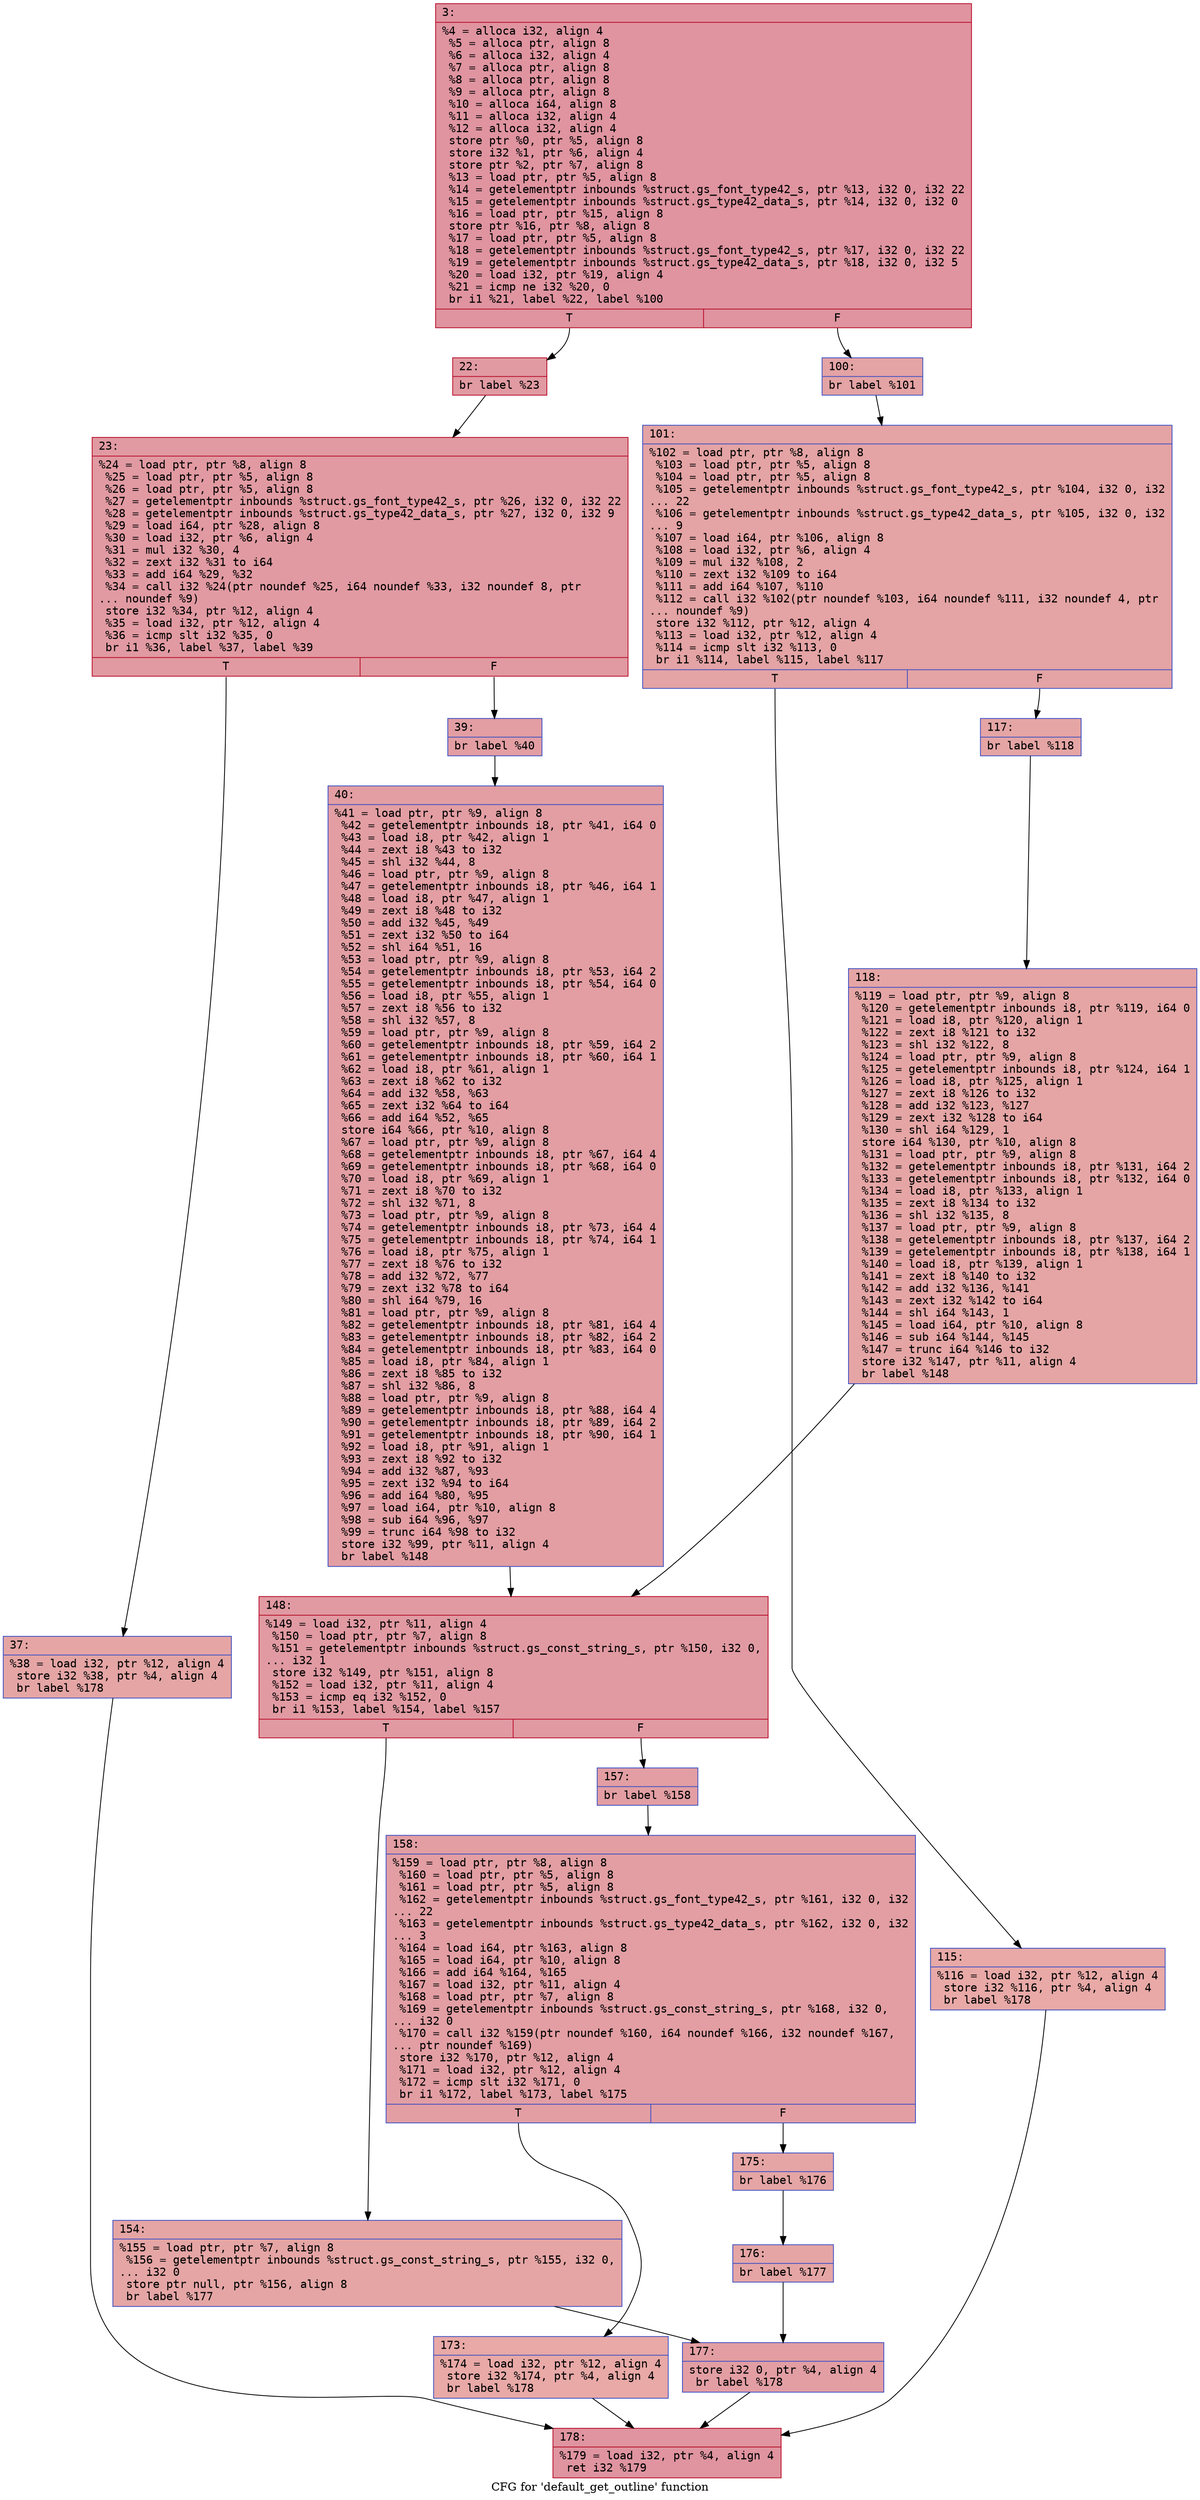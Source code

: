 digraph "CFG for 'default_get_outline' function" {
	label="CFG for 'default_get_outline' function";

	Node0x60000245ef30 [shape=record,color="#b70d28ff", style=filled, fillcolor="#b70d2870" fontname="Courier",label="{3:\l|  %4 = alloca i32, align 4\l  %5 = alloca ptr, align 8\l  %6 = alloca i32, align 4\l  %7 = alloca ptr, align 8\l  %8 = alloca ptr, align 8\l  %9 = alloca ptr, align 8\l  %10 = alloca i64, align 8\l  %11 = alloca i32, align 4\l  %12 = alloca i32, align 4\l  store ptr %0, ptr %5, align 8\l  store i32 %1, ptr %6, align 4\l  store ptr %2, ptr %7, align 8\l  %13 = load ptr, ptr %5, align 8\l  %14 = getelementptr inbounds %struct.gs_font_type42_s, ptr %13, i32 0, i32 22\l  %15 = getelementptr inbounds %struct.gs_type42_data_s, ptr %14, i32 0, i32 0\l  %16 = load ptr, ptr %15, align 8\l  store ptr %16, ptr %8, align 8\l  %17 = load ptr, ptr %5, align 8\l  %18 = getelementptr inbounds %struct.gs_font_type42_s, ptr %17, i32 0, i32 22\l  %19 = getelementptr inbounds %struct.gs_type42_data_s, ptr %18, i32 0, i32 5\l  %20 = load i32, ptr %19, align 4\l  %21 = icmp ne i32 %20, 0\l  br i1 %21, label %22, label %100\l|{<s0>T|<s1>F}}"];
	Node0x60000245ef30:s0 -> Node0x60000245ef80[tooltip="3 -> 22\nProbability 62.50%" ];
	Node0x60000245ef30:s1 -> Node0x60000245f110[tooltip="3 -> 100\nProbability 37.50%" ];
	Node0x60000245ef80 [shape=record,color="#b70d28ff", style=filled, fillcolor="#bb1b2c70" fontname="Courier",label="{22:\l|  br label %23\l}"];
	Node0x60000245ef80 -> Node0x60000245efd0[tooltip="22 -> 23\nProbability 100.00%" ];
	Node0x60000245efd0 [shape=record,color="#b70d28ff", style=filled, fillcolor="#bb1b2c70" fontname="Courier",label="{23:\l|  %24 = load ptr, ptr %8, align 8\l  %25 = load ptr, ptr %5, align 8\l  %26 = load ptr, ptr %5, align 8\l  %27 = getelementptr inbounds %struct.gs_font_type42_s, ptr %26, i32 0, i32 22\l  %28 = getelementptr inbounds %struct.gs_type42_data_s, ptr %27, i32 0, i32 9\l  %29 = load i64, ptr %28, align 8\l  %30 = load i32, ptr %6, align 4\l  %31 = mul i32 %30, 4\l  %32 = zext i32 %31 to i64\l  %33 = add i64 %29, %32\l  %34 = call i32 %24(ptr noundef %25, i64 noundef %33, i32 noundef 8, ptr\l... noundef %9)\l  store i32 %34, ptr %12, align 4\l  %35 = load i32, ptr %12, align 4\l  %36 = icmp slt i32 %35, 0\l  br i1 %36, label %37, label %39\l|{<s0>T|<s1>F}}"];
	Node0x60000245efd0:s0 -> Node0x60000245f020[tooltip="23 -> 37\nProbability 37.50%" ];
	Node0x60000245efd0:s1 -> Node0x60000245f070[tooltip="23 -> 39\nProbability 62.50%" ];
	Node0x60000245f020 [shape=record,color="#3d50c3ff", style=filled, fillcolor="#c5333470" fontname="Courier",label="{37:\l|  %38 = load i32, ptr %12, align 4\l  store i32 %38, ptr %4, align 4\l  br label %178\l}"];
	Node0x60000245f020 -> Node0x60000245f520[tooltip="37 -> 178\nProbability 100.00%" ];
	Node0x60000245f070 [shape=record,color="#3d50c3ff", style=filled, fillcolor="#be242e70" fontname="Courier",label="{39:\l|  br label %40\l}"];
	Node0x60000245f070 -> Node0x60000245f0c0[tooltip="39 -> 40\nProbability 100.00%" ];
	Node0x60000245f0c0 [shape=record,color="#3d50c3ff", style=filled, fillcolor="#be242e70" fontname="Courier",label="{40:\l|  %41 = load ptr, ptr %9, align 8\l  %42 = getelementptr inbounds i8, ptr %41, i64 0\l  %43 = load i8, ptr %42, align 1\l  %44 = zext i8 %43 to i32\l  %45 = shl i32 %44, 8\l  %46 = load ptr, ptr %9, align 8\l  %47 = getelementptr inbounds i8, ptr %46, i64 1\l  %48 = load i8, ptr %47, align 1\l  %49 = zext i8 %48 to i32\l  %50 = add i32 %45, %49\l  %51 = zext i32 %50 to i64\l  %52 = shl i64 %51, 16\l  %53 = load ptr, ptr %9, align 8\l  %54 = getelementptr inbounds i8, ptr %53, i64 2\l  %55 = getelementptr inbounds i8, ptr %54, i64 0\l  %56 = load i8, ptr %55, align 1\l  %57 = zext i8 %56 to i32\l  %58 = shl i32 %57, 8\l  %59 = load ptr, ptr %9, align 8\l  %60 = getelementptr inbounds i8, ptr %59, i64 2\l  %61 = getelementptr inbounds i8, ptr %60, i64 1\l  %62 = load i8, ptr %61, align 1\l  %63 = zext i8 %62 to i32\l  %64 = add i32 %58, %63\l  %65 = zext i32 %64 to i64\l  %66 = add i64 %52, %65\l  store i64 %66, ptr %10, align 8\l  %67 = load ptr, ptr %9, align 8\l  %68 = getelementptr inbounds i8, ptr %67, i64 4\l  %69 = getelementptr inbounds i8, ptr %68, i64 0\l  %70 = load i8, ptr %69, align 1\l  %71 = zext i8 %70 to i32\l  %72 = shl i32 %71, 8\l  %73 = load ptr, ptr %9, align 8\l  %74 = getelementptr inbounds i8, ptr %73, i64 4\l  %75 = getelementptr inbounds i8, ptr %74, i64 1\l  %76 = load i8, ptr %75, align 1\l  %77 = zext i8 %76 to i32\l  %78 = add i32 %72, %77\l  %79 = zext i32 %78 to i64\l  %80 = shl i64 %79, 16\l  %81 = load ptr, ptr %9, align 8\l  %82 = getelementptr inbounds i8, ptr %81, i64 4\l  %83 = getelementptr inbounds i8, ptr %82, i64 2\l  %84 = getelementptr inbounds i8, ptr %83, i64 0\l  %85 = load i8, ptr %84, align 1\l  %86 = zext i8 %85 to i32\l  %87 = shl i32 %86, 8\l  %88 = load ptr, ptr %9, align 8\l  %89 = getelementptr inbounds i8, ptr %88, i64 4\l  %90 = getelementptr inbounds i8, ptr %89, i64 2\l  %91 = getelementptr inbounds i8, ptr %90, i64 1\l  %92 = load i8, ptr %91, align 1\l  %93 = zext i8 %92 to i32\l  %94 = add i32 %87, %93\l  %95 = zext i32 %94 to i64\l  %96 = add i64 %80, %95\l  %97 = load i64, ptr %10, align 8\l  %98 = sub i64 %96, %97\l  %99 = trunc i64 %98 to i32\l  store i32 %99, ptr %11, align 4\l  br label %148\l}"];
	Node0x60000245f0c0 -> Node0x60000245f2a0[tooltip="40 -> 148\nProbability 100.00%" ];
	Node0x60000245f110 [shape=record,color="#3d50c3ff", style=filled, fillcolor="#c32e3170" fontname="Courier",label="{100:\l|  br label %101\l}"];
	Node0x60000245f110 -> Node0x60000245f160[tooltip="100 -> 101\nProbability 100.00%" ];
	Node0x60000245f160 [shape=record,color="#3d50c3ff", style=filled, fillcolor="#c32e3170" fontname="Courier",label="{101:\l|  %102 = load ptr, ptr %8, align 8\l  %103 = load ptr, ptr %5, align 8\l  %104 = load ptr, ptr %5, align 8\l  %105 = getelementptr inbounds %struct.gs_font_type42_s, ptr %104, i32 0, i32\l... 22\l  %106 = getelementptr inbounds %struct.gs_type42_data_s, ptr %105, i32 0, i32\l... 9\l  %107 = load i64, ptr %106, align 8\l  %108 = load i32, ptr %6, align 4\l  %109 = mul i32 %108, 2\l  %110 = zext i32 %109 to i64\l  %111 = add i64 %107, %110\l  %112 = call i32 %102(ptr noundef %103, i64 noundef %111, i32 noundef 4, ptr\l... noundef %9)\l  store i32 %112, ptr %12, align 4\l  %113 = load i32, ptr %12, align 4\l  %114 = icmp slt i32 %113, 0\l  br i1 %114, label %115, label %117\l|{<s0>T|<s1>F}}"];
	Node0x60000245f160:s0 -> Node0x60000245f1b0[tooltip="101 -> 115\nProbability 37.50%" ];
	Node0x60000245f160:s1 -> Node0x60000245f200[tooltip="101 -> 117\nProbability 62.50%" ];
	Node0x60000245f1b0 [shape=record,color="#3d50c3ff", style=filled, fillcolor="#ca3b3770" fontname="Courier",label="{115:\l|  %116 = load i32, ptr %12, align 4\l  store i32 %116, ptr %4, align 4\l  br label %178\l}"];
	Node0x60000245f1b0 -> Node0x60000245f520[tooltip="115 -> 178\nProbability 100.00%" ];
	Node0x60000245f200 [shape=record,color="#3d50c3ff", style=filled, fillcolor="#c5333470" fontname="Courier",label="{117:\l|  br label %118\l}"];
	Node0x60000245f200 -> Node0x60000245f250[tooltip="117 -> 118\nProbability 100.00%" ];
	Node0x60000245f250 [shape=record,color="#3d50c3ff", style=filled, fillcolor="#c5333470" fontname="Courier",label="{118:\l|  %119 = load ptr, ptr %9, align 8\l  %120 = getelementptr inbounds i8, ptr %119, i64 0\l  %121 = load i8, ptr %120, align 1\l  %122 = zext i8 %121 to i32\l  %123 = shl i32 %122, 8\l  %124 = load ptr, ptr %9, align 8\l  %125 = getelementptr inbounds i8, ptr %124, i64 1\l  %126 = load i8, ptr %125, align 1\l  %127 = zext i8 %126 to i32\l  %128 = add i32 %123, %127\l  %129 = zext i32 %128 to i64\l  %130 = shl i64 %129, 1\l  store i64 %130, ptr %10, align 8\l  %131 = load ptr, ptr %9, align 8\l  %132 = getelementptr inbounds i8, ptr %131, i64 2\l  %133 = getelementptr inbounds i8, ptr %132, i64 0\l  %134 = load i8, ptr %133, align 1\l  %135 = zext i8 %134 to i32\l  %136 = shl i32 %135, 8\l  %137 = load ptr, ptr %9, align 8\l  %138 = getelementptr inbounds i8, ptr %137, i64 2\l  %139 = getelementptr inbounds i8, ptr %138, i64 1\l  %140 = load i8, ptr %139, align 1\l  %141 = zext i8 %140 to i32\l  %142 = add i32 %136, %141\l  %143 = zext i32 %142 to i64\l  %144 = shl i64 %143, 1\l  %145 = load i64, ptr %10, align 8\l  %146 = sub i64 %144, %145\l  %147 = trunc i64 %146 to i32\l  store i32 %147, ptr %11, align 4\l  br label %148\l}"];
	Node0x60000245f250 -> Node0x60000245f2a0[tooltip="118 -> 148\nProbability 100.00%" ];
	Node0x60000245f2a0 [shape=record,color="#b70d28ff", style=filled, fillcolor="#bb1b2c70" fontname="Courier",label="{148:\l|  %149 = load i32, ptr %11, align 4\l  %150 = load ptr, ptr %7, align 8\l  %151 = getelementptr inbounds %struct.gs_const_string_s, ptr %150, i32 0,\l... i32 1\l  store i32 %149, ptr %151, align 8\l  %152 = load i32, ptr %11, align 4\l  %153 = icmp eq i32 %152, 0\l  br i1 %153, label %154, label %157\l|{<s0>T|<s1>F}}"];
	Node0x60000245f2a0:s0 -> Node0x60000245f2f0[tooltip="148 -> 154\nProbability 37.50%" ];
	Node0x60000245f2a0:s1 -> Node0x60000245f340[tooltip="148 -> 157\nProbability 62.50%" ];
	Node0x60000245f2f0 [shape=record,color="#3d50c3ff", style=filled, fillcolor="#c5333470" fontname="Courier",label="{154:\l|  %155 = load ptr, ptr %7, align 8\l  %156 = getelementptr inbounds %struct.gs_const_string_s, ptr %155, i32 0,\l... i32 0\l  store ptr null, ptr %156, align 8\l  br label %177\l}"];
	Node0x60000245f2f0 -> Node0x60000245f4d0[tooltip="154 -> 177\nProbability 100.00%" ];
	Node0x60000245f340 [shape=record,color="#3d50c3ff", style=filled, fillcolor="#be242e70" fontname="Courier",label="{157:\l|  br label %158\l}"];
	Node0x60000245f340 -> Node0x60000245f390[tooltip="157 -> 158\nProbability 100.00%" ];
	Node0x60000245f390 [shape=record,color="#3d50c3ff", style=filled, fillcolor="#be242e70" fontname="Courier",label="{158:\l|  %159 = load ptr, ptr %8, align 8\l  %160 = load ptr, ptr %5, align 8\l  %161 = load ptr, ptr %5, align 8\l  %162 = getelementptr inbounds %struct.gs_font_type42_s, ptr %161, i32 0, i32\l... 22\l  %163 = getelementptr inbounds %struct.gs_type42_data_s, ptr %162, i32 0, i32\l... 3\l  %164 = load i64, ptr %163, align 8\l  %165 = load i64, ptr %10, align 8\l  %166 = add i64 %164, %165\l  %167 = load i32, ptr %11, align 4\l  %168 = load ptr, ptr %7, align 8\l  %169 = getelementptr inbounds %struct.gs_const_string_s, ptr %168, i32 0,\l... i32 0\l  %170 = call i32 %159(ptr noundef %160, i64 noundef %166, i32 noundef %167,\l... ptr noundef %169)\l  store i32 %170, ptr %12, align 4\l  %171 = load i32, ptr %12, align 4\l  %172 = icmp slt i32 %171, 0\l  br i1 %172, label %173, label %175\l|{<s0>T|<s1>F}}"];
	Node0x60000245f390:s0 -> Node0x60000245f3e0[tooltip="158 -> 173\nProbability 37.50%" ];
	Node0x60000245f390:s1 -> Node0x60000245f430[tooltip="158 -> 175\nProbability 62.50%" ];
	Node0x60000245f3e0 [shape=record,color="#3d50c3ff", style=filled, fillcolor="#ca3b3770" fontname="Courier",label="{173:\l|  %174 = load i32, ptr %12, align 4\l  store i32 %174, ptr %4, align 4\l  br label %178\l}"];
	Node0x60000245f3e0 -> Node0x60000245f520[tooltip="173 -> 178\nProbability 100.00%" ];
	Node0x60000245f430 [shape=record,color="#3d50c3ff", style=filled, fillcolor="#c5333470" fontname="Courier",label="{175:\l|  br label %176\l}"];
	Node0x60000245f430 -> Node0x60000245f480[tooltip="175 -> 176\nProbability 100.00%" ];
	Node0x60000245f480 [shape=record,color="#3d50c3ff", style=filled, fillcolor="#c5333470" fontname="Courier",label="{176:\l|  br label %177\l}"];
	Node0x60000245f480 -> Node0x60000245f4d0[tooltip="176 -> 177\nProbability 100.00%" ];
	Node0x60000245f4d0 [shape=record,color="#3d50c3ff", style=filled, fillcolor="#be242e70" fontname="Courier",label="{177:\l|  store i32 0, ptr %4, align 4\l  br label %178\l}"];
	Node0x60000245f4d0 -> Node0x60000245f520[tooltip="177 -> 178\nProbability 100.00%" ];
	Node0x60000245f520 [shape=record,color="#b70d28ff", style=filled, fillcolor="#b70d2870" fontname="Courier",label="{178:\l|  %179 = load i32, ptr %4, align 4\l  ret i32 %179\l}"];
}
